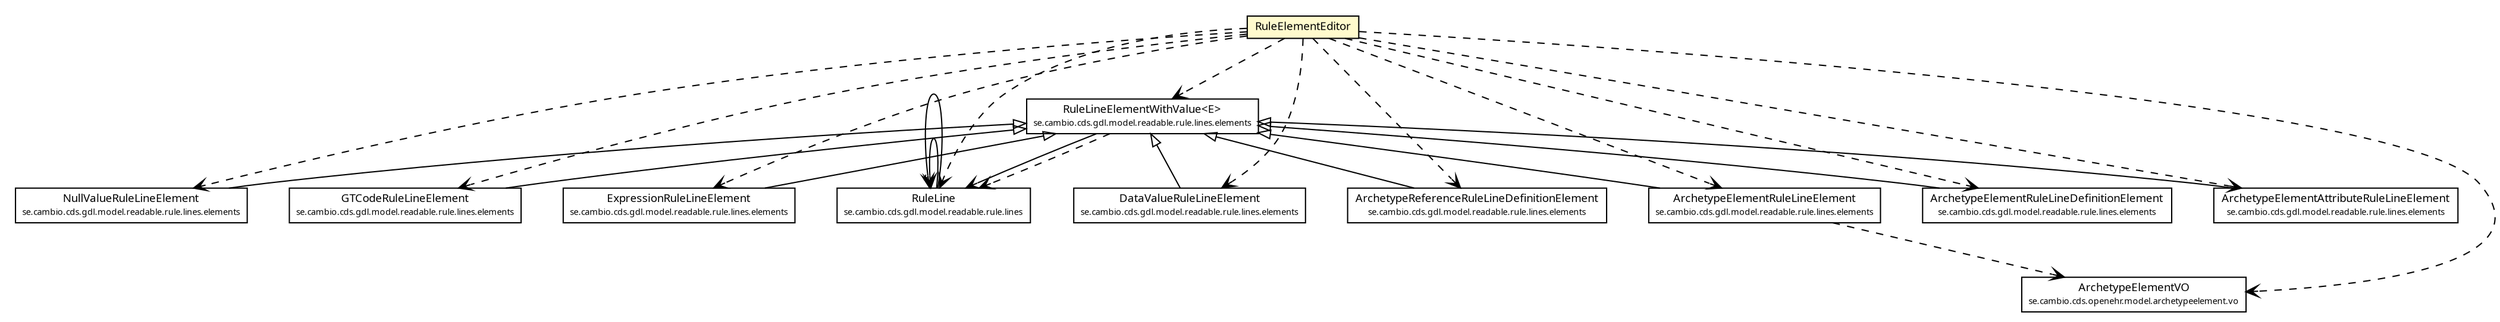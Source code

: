 #!/usr/local/bin/dot
#
# Class diagram 
# Generated by UMLGraph version R5_6 (http://www.umlgraph.org/)
#

digraph G {
	edge [fontname="Trebuchet MS",fontsize=10,labelfontname="Trebuchet MS",labelfontsize=10];
	node [fontname="Trebuchet MS",fontsize=10,shape=plaintext];
	nodesep=0.25;
	ranksep=0.5;
	// se.cambio.cds.gdl.model.readable.rule.lines.RuleLine
	c288963 [label=<<table title="se.cambio.cds.gdl.model.readable.rule.lines.RuleLine" border="0" cellborder="1" cellspacing="0" cellpadding="2" port="p" href="../../model/readable/rule/lines/RuleLine.html">
		<tr><td><table border="0" cellspacing="0" cellpadding="1">
<tr><td align="center" balign="center"><font face="Trebuchet MS"> RuleLine </font></td></tr>
<tr><td align="center" balign="center"><font face="Trebuchet MS" point-size="7.0"> se.cambio.cds.gdl.model.readable.rule.lines </font></td></tr>
		</table></td></tr>
		</table>>, URL="../../model/readable/rule/lines/RuleLine.html", fontname="Trebuchet MS", fontcolor="black", fontsize=9.0];
	// se.cambio.cds.gdl.model.readable.rule.lines.elements.RuleLineElementWithValue<E>
	c288979 [label=<<table title="se.cambio.cds.gdl.model.readable.rule.lines.elements.RuleLineElementWithValue" border="0" cellborder="1" cellspacing="0" cellpadding="2" port="p" href="../../model/readable/rule/lines/elements/RuleLineElementWithValue.html">
		<tr><td><table border="0" cellspacing="0" cellpadding="1">
<tr><td align="center" balign="center"><font face="Trebuchet MS"> RuleLineElementWithValue&lt;E&gt; </font></td></tr>
<tr><td align="center" balign="center"><font face="Trebuchet MS" point-size="7.0"> se.cambio.cds.gdl.model.readable.rule.lines.elements </font></td></tr>
		</table></td></tr>
		</table>>, URL="../../model/readable/rule/lines/elements/RuleLineElementWithValue.html", fontname="Trebuchet MS", fontcolor="black", fontsize=9.0];
	// se.cambio.cds.gdl.model.readable.rule.lines.elements.NullValueRuleLineElement
	c288982 [label=<<table title="se.cambio.cds.gdl.model.readable.rule.lines.elements.NullValueRuleLineElement" border="0" cellborder="1" cellspacing="0" cellpadding="2" port="p" href="../../model/readable/rule/lines/elements/NullValueRuleLineElement.html">
		<tr><td><table border="0" cellspacing="0" cellpadding="1">
<tr><td align="center" balign="center"><font face="Trebuchet MS"> NullValueRuleLineElement </font></td></tr>
<tr><td align="center" balign="center"><font face="Trebuchet MS" point-size="7.0"> se.cambio.cds.gdl.model.readable.rule.lines.elements </font></td></tr>
		</table></td></tr>
		</table>>, URL="../../model/readable/rule/lines/elements/NullValueRuleLineElement.html", fontname="Trebuchet MS", fontcolor="black", fontsize=9.0];
	// se.cambio.cds.gdl.model.readable.rule.lines.elements.GTCodeRuleLineElement
	c288984 [label=<<table title="se.cambio.cds.gdl.model.readable.rule.lines.elements.GTCodeRuleLineElement" border="0" cellborder="1" cellspacing="0" cellpadding="2" port="p" href="../../model/readable/rule/lines/elements/GTCodeRuleLineElement.html">
		<tr><td><table border="0" cellspacing="0" cellpadding="1">
<tr><td align="center" balign="center"><font face="Trebuchet MS"> GTCodeRuleLineElement </font></td></tr>
<tr><td align="center" balign="center"><font face="Trebuchet MS" point-size="7.0"> se.cambio.cds.gdl.model.readable.rule.lines.elements </font></td></tr>
		</table></td></tr>
		</table>>, URL="../../model/readable/rule/lines/elements/GTCodeRuleLineElement.html", fontname="Trebuchet MS", fontcolor="black", fontsize=9.0];
	// se.cambio.cds.gdl.model.readable.rule.lines.elements.ExpressionRuleLineElement
	c288985 [label=<<table title="se.cambio.cds.gdl.model.readable.rule.lines.elements.ExpressionRuleLineElement" border="0" cellborder="1" cellspacing="0" cellpadding="2" port="p" href="../../model/readable/rule/lines/elements/ExpressionRuleLineElement.html">
		<tr><td><table border="0" cellspacing="0" cellpadding="1">
<tr><td align="center" balign="center"><font face="Trebuchet MS"> ExpressionRuleLineElement </font></td></tr>
<tr><td align="center" balign="center"><font face="Trebuchet MS" point-size="7.0"> se.cambio.cds.gdl.model.readable.rule.lines.elements </font></td></tr>
		</table></td></tr>
		</table>>, URL="../../model/readable/rule/lines/elements/ExpressionRuleLineElement.html", fontname="Trebuchet MS", fontcolor="black", fontsize=9.0];
	// se.cambio.cds.gdl.model.readable.rule.lines.elements.DataValueRuleLineElement
	c288989 [label=<<table title="se.cambio.cds.gdl.model.readable.rule.lines.elements.DataValueRuleLineElement" border="0" cellborder="1" cellspacing="0" cellpadding="2" port="p" href="../../model/readable/rule/lines/elements/DataValueRuleLineElement.html">
		<tr><td><table border="0" cellspacing="0" cellpadding="1">
<tr><td align="center" balign="center"><font face="Trebuchet MS"> DataValueRuleLineElement </font></td></tr>
<tr><td align="center" balign="center"><font face="Trebuchet MS" point-size="7.0"> se.cambio.cds.gdl.model.readable.rule.lines.elements </font></td></tr>
		</table></td></tr>
		</table>>, URL="../../model/readable/rule/lines/elements/DataValueRuleLineElement.html", fontname="Trebuchet MS", fontcolor="black", fontsize=9.0];
	// se.cambio.cds.gdl.model.readable.rule.lines.elements.ArchetypeReferenceRuleLineDefinitionElement
	c288993 [label=<<table title="se.cambio.cds.gdl.model.readable.rule.lines.elements.ArchetypeReferenceRuleLineDefinitionElement" border="0" cellborder="1" cellspacing="0" cellpadding="2" port="p" href="../../model/readable/rule/lines/elements/ArchetypeReferenceRuleLineDefinitionElement.html">
		<tr><td><table border="0" cellspacing="0" cellpadding="1">
<tr><td align="center" balign="center"><font face="Trebuchet MS"> ArchetypeReferenceRuleLineDefinitionElement </font></td></tr>
<tr><td align="center" balign="center"><font face="Trebuchet MS" point-size="7.0"> se.cambio.cds.gdl.model.readable.rule.lines.elements </font></td></tr>
		</table></td></tr>
		</table>>, URL="../../model/readable/rule/lines/elements/ArchetypeReferenceRuleLineDefinitionElement.html", fontname="Trebuchet MS", fontcolor="black", fontsize=9.0];
	// se.cambio.cds.gdl.model.readable.rule.lines.elements.ArchetypeElementRuleLineElement
	c288994 [label=<<table title="se.cambio.cds.gdl.model.readable.rule.lines.elements.ArchetypeElementRuleLineElement" border="0" cellborder="1" cellspacing="0" cellpadding="2" port="p" href="../../model/readable/rule/lines/elements/ArchetypeElementRuleLineElement.html">
		<tr><td><table border="0" cellspacing="0" cellpadding="1">
<tr><td align="center" balign="center"><font face="Trebuchet MS"> ArchetypeElementRuleLineElement </font></td></tr>
<tr><td align="center" balign="center"><font face="Trebuchet MS" point-size="7.0"> se.cambio.cds.gdl.model.readable.rule.lines.elements </font></td></tr>
		</table></td></tr>
		</table>>, URL="../../model/readable/rule/lines/elements/ArchetypeElementRuleLineElement.html", fontname="Trebuchet MS", fontcolor="black", fontsize=9.0];
	// se.cambio.cds.gdl.model.readable.rule.lines.elements.ArchetypeElementRuleLineDefinitionElement
	c288995 [label=<<table title="se.cambio.cds.gdl.model.readable.rule.lines.elements.ArchetypeElementRuleLineDefinitionElement" border="0" cellborder="1" cellspacing="0" cellpadding="2" port="p" href="../../model/readable/rule/lines/elements/ArchetypeElementRuleLineDefinitionElement.html">
		<tr><td><table border="0" cellspacing="0" cellpadding="1">
<tr><td align="center" balign="center"><font face="Trebuchet MS"> ArchetypeElementRuleLineDefinitionElement </font></td></tr>
<tr><td align="center" balign="center"><font face="Trebuchet MS" point-size="7.0"> se.cambio.cds.gdl.model.readable.rule.lines.elements </font></td></tr>
		</table></td></tr>
		</table>>, URL="../../model/readable/rule/lines/elements/ArchetypeElementRuleLineDefinitionElement.html", fontname="Trebuchet MS", fontcolor="black", fontsize=9.0];
	// se.cambio.cds.gdl.model.readable.rule.lines.elements.ArchetypeElementAttributeRuleLineElement
	c288996 [label=<<table title="se.cambio.cds.gdl.model.readable.rule.lines.elements.ArchetypeElementAttributeRuleLineElement" border="0" cellborder="1" cellspacing="0" cellpadding="2" port="p" href="../../model/readable/rule/lines/elements/ArchetypeElementAttributeRuleLineElement.html">
		<tr><td><table border="0" cellspacing="0" cellpadding="1">
<tr><td align="center" balign="center"><font face="Trebuchet MS"> ArchetypeElementAttributeRuleLineElement </font></td></tr>
<tr><td align="center" balign="center"><font face="Trebuchet MS" point-size="7.0"> se.cambio.cds.gdl.model.readable.rule.lines.elements </font></td></tr>
		</table></td></tr>
		</table>>, URL="../../model/readable/rule/lines/elements/ArchetypeElementAttributeRuleLineElement.html", fontname="Trebuchet MS", fontcolor="black", fontsize=9.0];
	// se.cambio.cds.openehr.model.archetypeelement.vo.ArchetypeElementVO
	c289010 [label=<<table title="se.cambio.cds.openehr.model.archetypeelement.vo.ArchetypeElementVO" border="0" cellborder="1" cellspacing="0" cellpadding="2" port="p" href="../../../openehr/model/archetypeelement/vo/ArchetypeElementVO.html">
		<tr><td><table border="0" cellspacing="0" cellpadding="1">
<tr><td align="center" balign="center"><font face="Trebuchet MS"> ArchetypeElementVO </font></td></tr>
<tr><td align="center" balign="center"><font face="Trebuchet MS" point-size="7.0"> se.cambio.cds.openehr.model.archetypeelement.vo </font></td></tr>
		</table></td></tr>
		</table>>, URL="../../../openehr/model/archetypeelement/vo/ArchetypeElementVO.html", fontname="Trebuchet MS", fontcolor="black", fontsize=9.0];
	// se.cambio.cds.gdl.editor.controller.RuleElementEditor
	c289124 [label=<<table title="se.cambio.cds.gdl.editor.controller.RuleElementEditor" border="0" cellborder="1" cellspacing="0" cellpadding="2" port="p" bgcolor="lemonChiffon" href="./RuleElementEditor.html">
		<tr><td><table border="0" cellspacing="0" cellpadding="1">
<tr><td align="center" balign="center"><font face="Trebuchet MS"> RuleElementEditor </font></td></tr>
		</table></td></tr>
		</table>>, URL="./RuleElementEditor.html", fontname="Trebuchet MS", fontcolor="black", fontsize=9.0];
	//se.cambio.cds.gdl.model.readable.rule.lines.elements.NullValueRuleLineElement extends se.cambio.cds.gdl.model.readable.rule.lines.elements.RuleLineElementWithValue<org.openehr.rm.datatypes.text.DvCodedText>
	c288979:p -> c288982:p [dir=back,arrowtail=empty];
	//se.cambio.cds.gdl.model.readable.rule.lines.elements.GTCodeRuleLineElement extends se.cambio.cds.gdl.model.readable.rule.lines.elements.RuleLineElementWithValue<java.lang.String>
	c288979:p -> c288984:p [dir=back,arrowtail=empty];
	//se.cambio.cds.gdl.model.readable.rule.lines.elements.ExpressionRuleLineElement extends se.cambio.cds.gdl.model.readable.rule.lines.elements.RuleLineElementWithValue<se.cambio.cds.gdl.model.expression.ExpressionItem>
	c288979:p -> c288985:p [dir=back,arrowtail=empty];
	//se.cambio.cds.gdl.model.readable.rule.lines.elements.DataValueRuleLineElement extends se.cambio.cds.gdl.model.readable.rule.lines.elements.RuleLineElementWithValue<org.openehr.rm.datatypes.basic.DataValue>
	c288979:p -> c288989:p [dir=back,arrowtail=empty];
	//se.cambio.cds.gdl.model.readable.rule.lines.elements.ArchetypeReferenceRuleLineDefinitionElement extends se.cambio.cds.gdl.model.readable.rule.lines.elements.RuleLineElementWithValue<se.cambio.cds.model.facade.execution.vo.ArchetypeReference>
	c288979:p -> c288993:p [dir=back,arrowtail=empty];
	//se.cambio.cds.gdl.model.readable.rule.lines.elements.ArchetypeElementRuleLineElement extends se.cambio.cds.gdl.model.readable.rule.lines.elements.RuleLineElementWithValue<se.cambio.cds.gdl.model.readable.rule.lines.elements.GTCodeRuleLineElement>
	c288979:p -> c288994:p [dir=back,arrowtail=empty];
	//se.cambio.cds.gdl.model.readable.rule.lines.elements.ArchetypeElementRuleLineDefinitionElement extends se.cambio.cds.gdl.model.readable.rule.lines.elements.RuleLineElementWithValue<se.cambio.cds.openehr.model.archetypeelement.vo.ArchetypeElementVO>
	c288979:p -> c288995:p [dir=back,arrowtail=empty];
	//se.cambio.cds.gdl.model.readable.rule.lines.elements.ArchetypeElementAttributeRuleLineElement extends se.cambio.cds.gdl.model.readable.rule.lines.elements.RuleLineElementWithValue<se.cambio.cds.gdl.model.readable.rule.lines.elements.ArchetypeElementRuleLineElement>
	c288979:p -> c288996:p [dir=back,arrowtail=empty];
	// se.cambio.cds.gdl.model.readable.rule.lines.RuleLine NAVASSOC se.cambio.cds.gdl.model.readable.rule.lines.RuleLine
	c288963:p -> c288963:p [taillabel="", label="", headlabel="", fontname="Trebuchet MS", fontcolor="black", fontsize=10.0, color="black", arrowhead=open];
	// se.cambio.cds.gdl.model.readable.rule.lines.RuleLine NAVASSOC se.cambio.cds.gdl.model.readable.rule.lines.RuleLine
	c288963:p -> c288963:p [taillabel="", label="", headlabel="*", fontname="Trebuchet MS", fontcolor="black", fontsize=10.0, color="black", arrowhead=open];
	// se.cambio.cds.gdl.model.readable.rule.lines.elements.RuleLineElementWithValue<E> NAVASSOC se.cambio.cds.gdl.model.readable.rule.lines.RuleLine
	c288979:p -> c288963:p [taillabel="", label="", headlabel="", fontname="Trebuchet MS", fontcolor="black", fontsize=10.0, color="black", arrowhead=open];
	// se.cambio.cds.gdl.model.readable.rule.lines.elements.RuleLineElementWithValue<E> DEPEND se.cambio.cds.gdl.model.readable.rule.lines.RuleLine
	c288979:p -> c288963:p [taillabel="", label="", headlabel="", fontname="Trebuchet MS", fontcolor="black", fontsize=10.0, color="black", arrowhead=open, style=dashed];
	// se.cambio.cds.gdl.model.readable.rule.lines.elements.ArchetypeElementRuleLineElement DEPEND se.cambio.cds.openehr.model.archetypeelement.vo.ArchetypeElementVO
	c288994:p -> c289010:p [taillabel="", label="", headlabel="", fontname="Trebuchet MS", fontcolor="black", fontsize=10.0, color="black", arrowhead=open, style=dashed];
	// se.cambio.cds.gdl.editor.controller.RuleElementEditor DEPEND se.cambio.cds.gdl.model.readable.rule.lines.RuleLine
	c289124:p -> c288963:p [taillabel="", label="", headlabel="", fontname="Trebuchet MS", fontcolor="black", fontsize=10.0, color="black", arrowhead=open, style=dashed];
	// se.cambio.cds.gdl.editor.controller.RuleElementEditor DEPEND se.cambio.cds.gdl.model.readable.rule.lines.elements.ArchetypeElementRuleLineDefinitionElement
	c289124:p -> c288995:p [taillabel="", label="", headlabel="", fontname="Trebuchet MS", fontcolor="black", fontsize=10.0, color="black", arrowhead=open, style=dashed];
	// se.cambio.cds.gdl.editor.controller.RuleElementEditor DEPEND se.cambio.cds.gdl.model.readable.rule.lines.elements.RuleLineElementWithValue<E>
	c289124:p -> c288979:p [taillabel="", label="", headlabel="", fontname="Trebuchet MS", fontcolor="black", fontsize=10.0, color="black", arrowhead=open, style=dashed];
	// se.cambio.cds.gdl.editor.controller.RuleElementEditor DEPEND se.cambio.cds.gdl.model.readable.rule.lines.elements.NullValueRuleLineElement
	c289124:p -> c288982:p [taillabel="", label="", headlabel="", fontname="Trebuchet MS", fontcolor="black", fontsize=10.0, color="black", arrowhead=open, style=dashed];
	// se.cambio.cds.gdl.editor.controller.RuleElementEditor DEPEND se.cambio.cds.gdl.model.readable.rule.lines.elements.ArchetypeElementAttributeRuleLineElement
	c289124:p -> c288996:p [taillabel="", label="", headlabel="", fontname="Trebuchet MS", fontcolor="black", fontsize=10.0, color="black", arrowhead=open, style=dashed];
	// se.cambio.cds.gdl.editor.controller.RuleElementEditor DEPEND se.cambio.cds.gdl.model.readable.rule.lines.elements.ExpressionRuleLineElement
	c289124:p -> c288985:p [taillabel="", label="", headlabel="", fontname="Trebuchet MS", fontcolor="black", fontsize=10.0, color="black", arrowhead=open, style=dashed];
	// se.cambio.cds.gdl.editor.controller.RuleElementEditor DEPEND se.cambio.cds.gdl.model.readable.rule.lines.elements.DataValueRuleLineElement
	c289124:p -> c288989:p [taillabel="", label="", headlabel="", fontname="Trebuchet MS", fontcolor="black", fontsize=10.0, color="black", arrowhead=open, style=dashed];
	// se.cambio.cds.gdl.editor.controller.RuleElementEditor DEPEND se.cambio.cds.gdl.model.readable.rule.lines.elements.GTCodeRuleLineElement
	c289124:p -> c288984:p [taillabel="", label="", headlabel="", fontname="Trebuchet MS", fontcolor="black", fontsize=10.0, color="black", arrowhead=open, style=dashed];
	// se.cambio.cds.gdl.editor.controller.RuleElementEditor DEPEND se.cambio.cds.gdl.model.readable.rule.lines.elements.ArchetypeElementRuleLineElement
	c289124:p -> c288994:p [taillabel="", label="", headlabel="", fontname="Trebuchet MS", fontcolor="black", fontsize=10.0, color="black", arrowhead=open, style=dashed];
	// se.cambio.cds.gdl.editor.controller.RuleElementEditor DEPEND se.cambio.cds.gdl.model.readable.rule.lines.elements.ArchetypeReferenceRuleLineDefinitionElement
	c289124:p -> c288993:p [taillabel="", label="", headlabel="", fontname="Trebuchet MS", fontcolor="black", fontsize=10.0, color="black", arrowhead=open, style=dashed];
	// se.cambio.cds.gdl.editor.controller.RuleElementEditor DEPEND se.cambio.cds.openehr.model.archetypeelement.vo.ArchetypeElementVO
	c289124:p -> c289010:p [taillabel="", label="", headlabel="", fontname="Trebuchet MS", fontcolor="black", fontsize=10.0, color="black", arrowhead=open, style=dashed];
}

